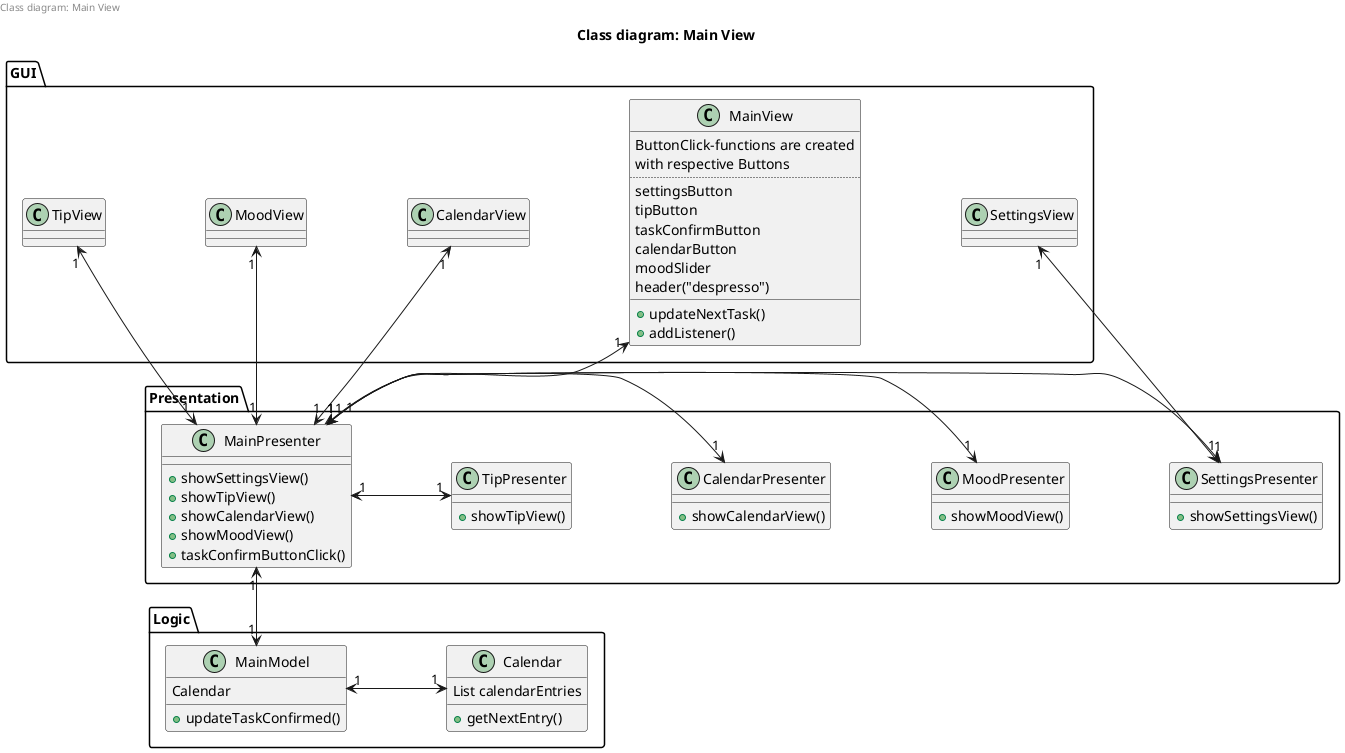 @startuml

skinparam nodesep 100
/'skinparam ranksep 200'/

left header
Class diagram: Main View
endheader

title Class diagram: Main View

/' Define the dependencies
Entry <|-- ToDo
'/


/' Define the class details'/

package GUI {
    class MainView {
    ButtonClick-functions are created
    with respective Buttons
    ..
    settingsButton
    tipButton
    taskConfirmButton
    calendarButton
    moodSlider
    header("despresso")
    __
    + updateNextTask()
    + addListener()
    }

    class SettingsView {
    }
    class CalendarView {
    }
    class MoodView {
    }
    class TipView {
    }
}

package Presentation {
    class MainPresenter{
    + showSettingsView()
    + showTipView()
    + showCalendarView()
    + showMoodView()
    + taskConfirmButtonClick()
    }

    class SettingsPresenter {
    + showSettingsView()
    }
    class CalendarPresenter {
    + showCalendarView()
    }
    class TipPresenter {
    + showTipView()
    }
    class MoodPresenter {
    + showMoodView()
    }
}

package Logic {
    class MainModel {
    Calendar
    + updateTaskConfirmed()
    }

    class Calendar {
    List calendarEntries
    + getNextEntry()
    }
}

/' Define entity relations (?)'/

MainPresenter "1" <--> "1" MainView
CalendarView "1" <--> "1" MainPresenter
TipView "1" <--> "1" MainPresenter
MoodView "1" <--> "1" MainPresenter
MainPresenter "1" <-> "1" SettingsPresenter
MainPresenter "1" <-> "1" CalendarPresenter
MainPresenter "1" <-> "1" TipPresenter
MainPresenter "1" <-> "1" MoodPresenter
SettingsView "1" <--> "1" SettingsPresenter



MainPresenter "1" <--> "1" MainModel

MainModel "1" <-> "1" Calendar

@enduml